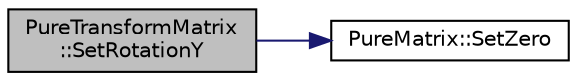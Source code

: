 digraph "PureTransformMatrix::SetRotationY"
{
 // LATEX_PDF_SIZE
  edge [fontname="Helvetica",fontsize="10",labelfontname="Helvetica",labelfontsize="10"];
  node [fontname="Helvetica",fontsize="10",shape=record];
  rankdir="LR";
  Node1 [label="PureTransformMatrix\l::SetRotationY",height=0.2,width=0.4,color="black", fillcolor="grey75", style="filled", fontcolor="black",tooltip="Sets the matrix to a rotation matrix around Y-axis."];
  Node1 -> Node2 [color="midnightblue",fontsize="10",style="solid",fontname="Helvetica"];
  Node2 [label="PureMatrix::SetZero",height=0.2,width=0.4,color="black", fillcolor="white", style="filled",URL="$class_pure_matrix.html#a313d17b13f39ef09b0bab77c5b3d513a",tooltip="Sets the matrix to zero matrix."];
}

